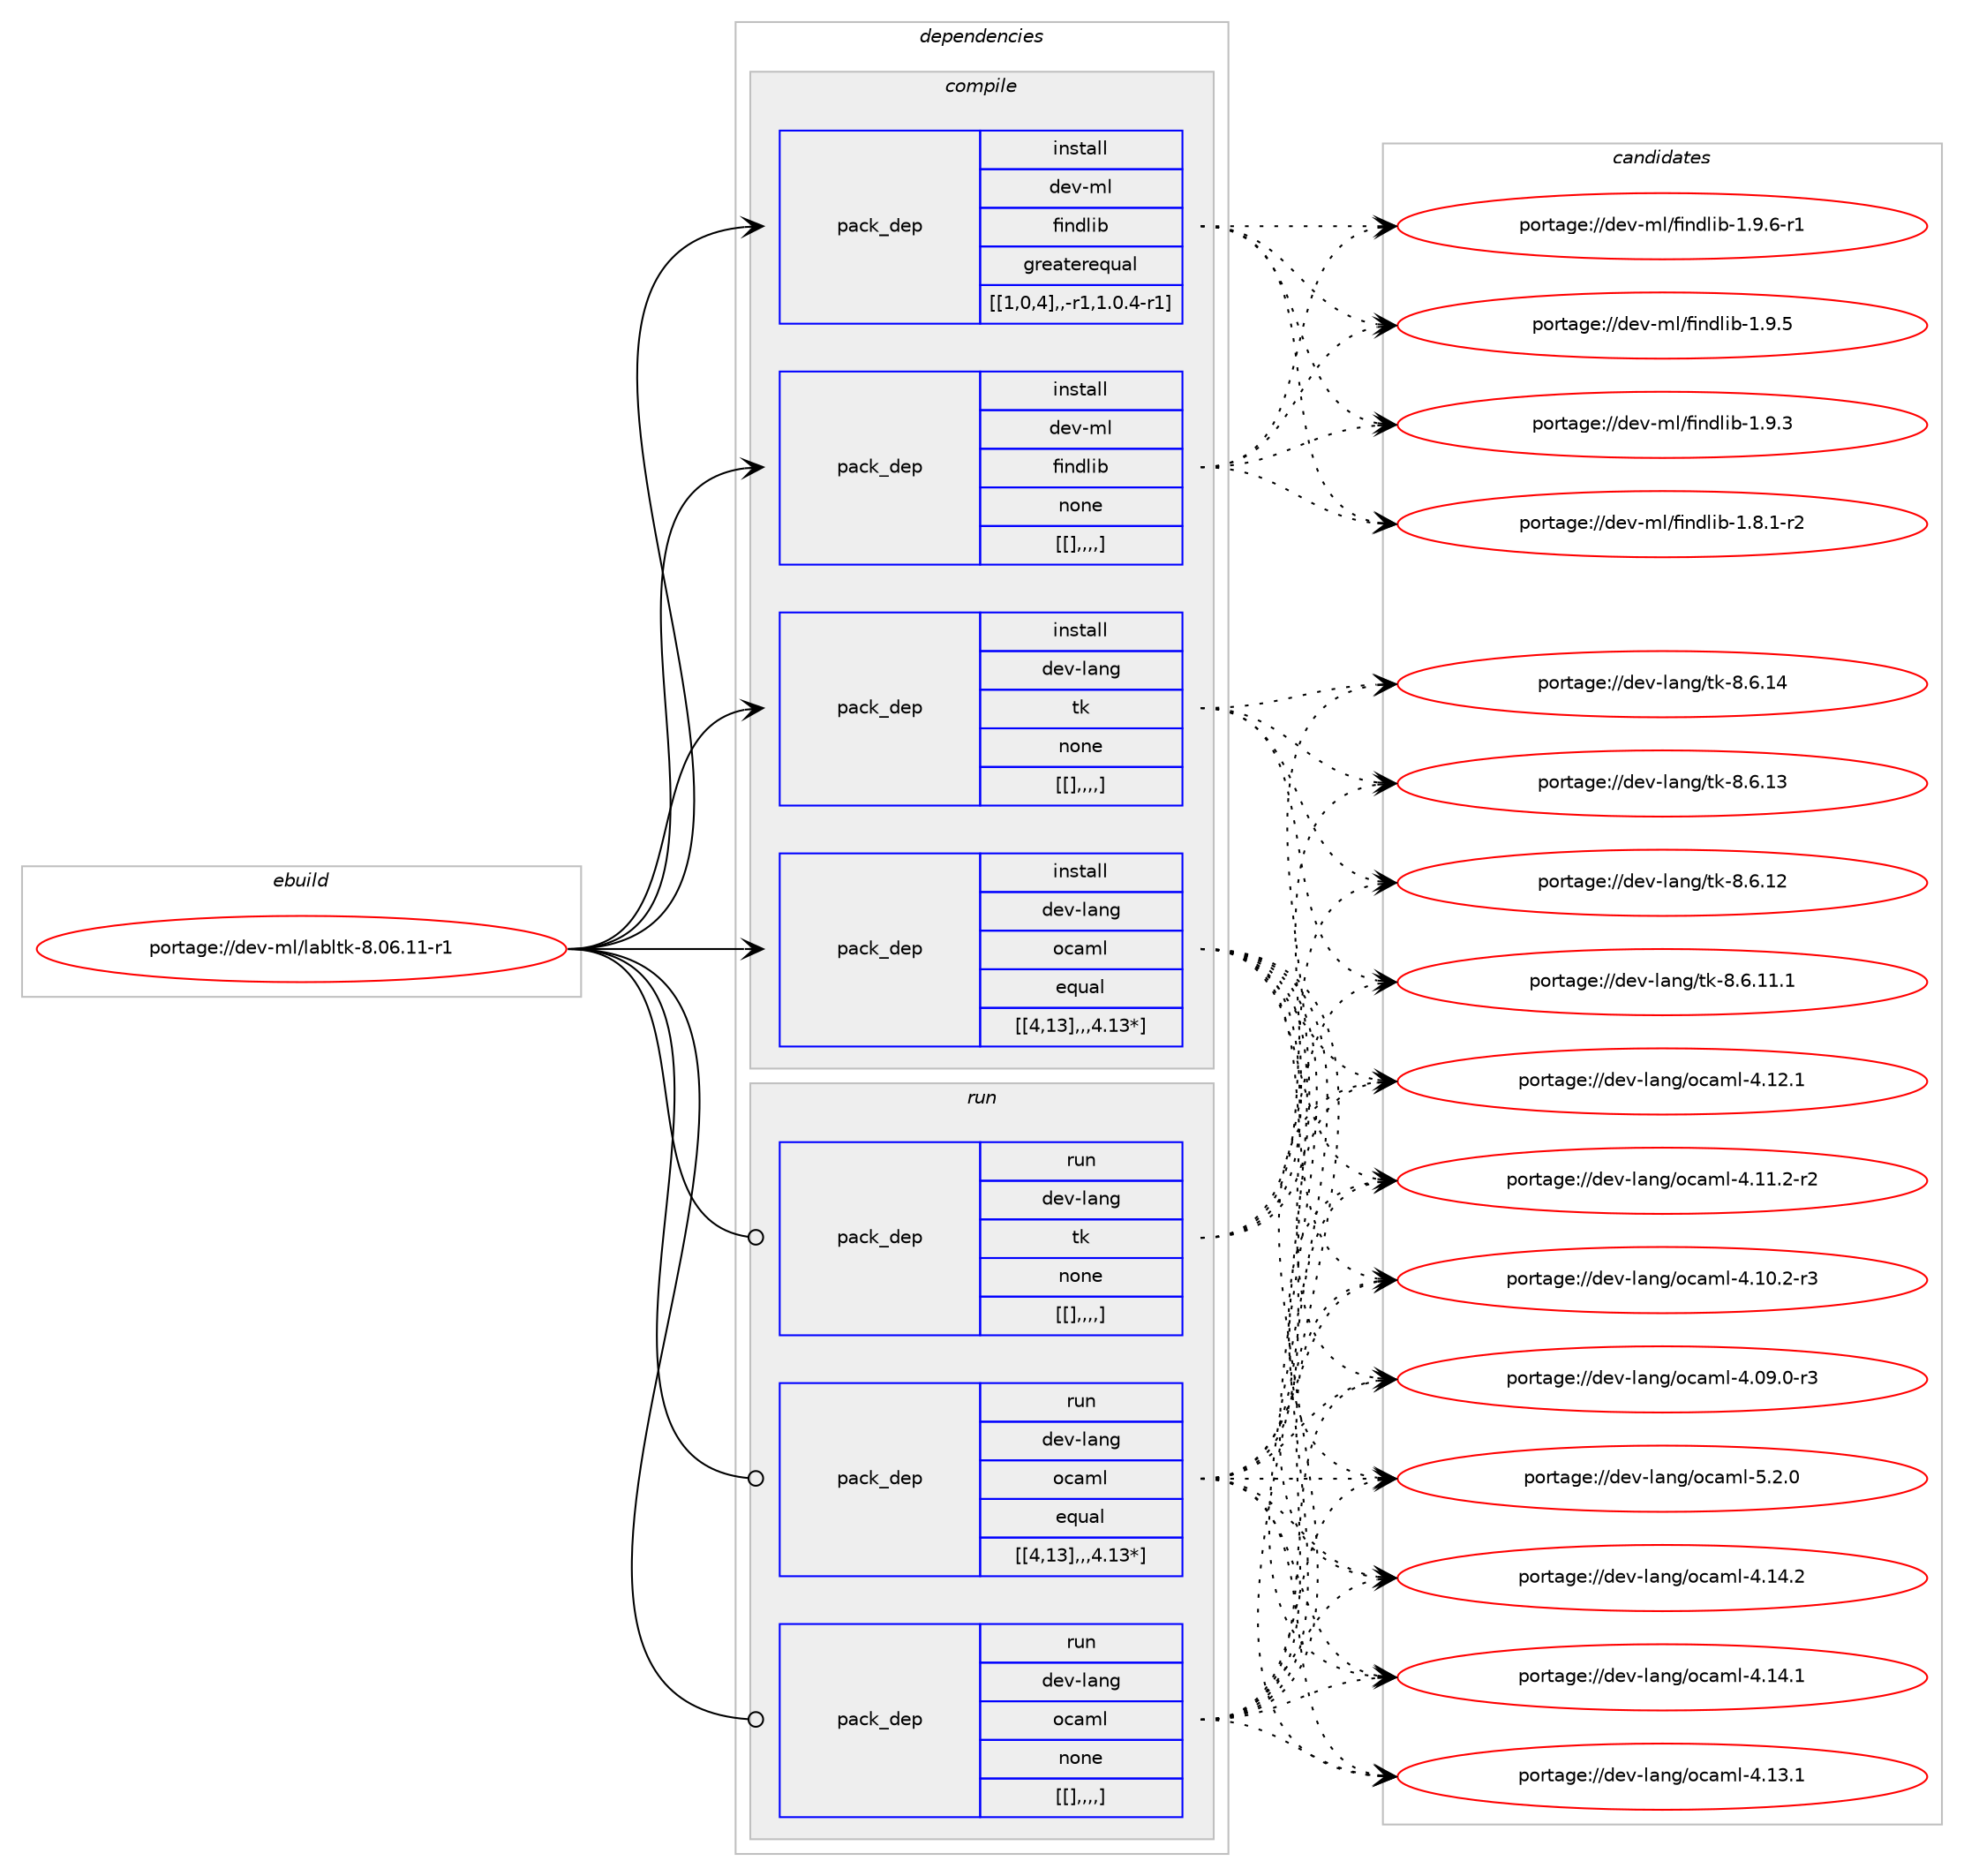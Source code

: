 digraph prolog {

# *************
# Graph options
# *************

newrank=true;
concentrate=true;
compound=true;
graph [rankdir=LR,fontname=Helvetica,fontsize=10,ranksep=1.5];#, ranksep=2.5, nodesep=0.2];
edge  [arrowhead=vee];
node  [fontname=Helvetica,fontsize=10];

# **********
# The ebuild
# **********

subgraph cluster_leftcol {
color=gray;
label=<<i>ebuild</i>>;
id [label="portage://dev-ml/labltk-8.06.11-r1", color=red, width=4, href="../dev-ml/labltk-8.06.11-r1.svg"];
}

# ****************
# The dependencies
# ****************

subgraph cluster_midcol {
color=gray;
label=<<i>dependencies</i>>;
subgraph cluster_compile {
fillcolor="#eeeeee";
style=filled;
label=<<i>compile</i>>;
subgraph pack89561 {
dependency120929 [label=<<TABLE BORDER="0" CELLBORDER="1" CELLSPACING="0" CELLPADDING="4" WIDTH="220"><TR><TD ROWSPAN="6" CELLPADDING="30">pack_dep</TD></TR><TR><TD WIDTH="110">install</TD></TR><TR><TD>dev-lang</TD></TR><TR><TD>ocaml</TD></TR><TR><TD>equal</TD></TR><TR><TD>[[4,13],,,4.13*]</TD></TR></TABLE>>, shape=none, color=blue];
}
id:e -> dependency120929:w [weight=20,style="solid",arrowhead="vee"];
subgraph pack89562 {
dependency120930 [label=<<TABLE BORDER="0" CELLBORDER="1" CELLSPACING="0" CELLPADDING="4" WIDTH="220"><TR><TD ROWSPAN="6" CELLPADDING="30">pack_dep</TD></TR><TR><TD WIDTH="110">install</TD></TR><TR><TD>dev-lang</TD></TR><TR><TD>tk</TD></TR><TR><TD>none</TD></TR><TR><TD>[[],,,,]</TD></TR></TABLE>>, shape=none, color=blue];
}
id:e -> dependency120930:w [weight=20,style="solid",arrowhead="vee"];
subgraph pack89563 {
dependency120931 [label=<<TABLE BORDER="0" CELLBORDER="1" CELLSPACING="0" CELLPADDING="4" WIDTH="220"><TR><TD ROWSPAN="6" CELLPADDING="30">pack_dep</TD></TR><TR><TD WIDTH="110">install</TD></TR><TR><TD>dev-ml</TD></TR><TR><TD>findlib</TD></TR><TR><TD>greaterequal</TD></TR><TR><TD>[[1,0,4],,-r1,1.0.4-r1]</TD></TR></TABLE>>, shape=none, color=blue];
}
id:e -> dependency120931:w [weight=20,style="solid",arrowhead="vee"];
subgraph pack89564 {
dependency120932 [label=<<TABLE BORDER="0" CELLBORDER="1" CELLSPACING="0" CELLPADDING="4" WIDTH="220"><TR><TD ROWSPAN="6" CELLPADDING="30">pack_dep</TD></TR><TR><TD WIDTH="110">install</TD></TR><TR><TD>dev-ml</TD></TR><TR><TD>findlib</TD></TR><TR><TD>none</TD></TR><TR><TD>[[],,,,]</TD></TR></TABLE>>, shape=none, color=blue];
}
id:e -> dependency120932:w [weight=20,style="solid",arrowhead="vee"];
}
subgraph cluster_compileandrun {
fillcolor="#eeeeee";
style=filled;
label=<<i>compile and run</i>>;
}
subgraph cluster_run {
fillcolor="#eeeeee";
style=filled;
label=<<i>run</i>>;
subgraph pack89565 {
dependency120933 [label=<<TABLE BORDER="0" CELLBORDER="1" CELLSPACING="0" CELLPADDING="4" WIDTH="220"><TR><TD ROWSPAN="6" CELLPADDING="30">pack_dep</TD></TR><TR><TD WIDTH="110">run</TD></TR><TR><TD>dev-lang</TD></TR><TR><TD>ocaml</TD></TR><TR><TD>equal</TD></TR><TR><TD>[[4,13],,,4.13*]</TD></TR></TABLE>>, shape=none, color=blue];
}
id:e -> dependency120933:w [weight=20,style="solid",arrowhead="odot"];
subgraph pack89566 {
dependency120934 [label=<<TABLE BORDER="0" CELLBORDER="1" CELLSPACING="0" CELLPADDING="4" WIDTH="220"><TR><TD ROWSPAN="6" CELLPADDING="30">pack_dep</TD></TR><TR><TD WIDTH="110">run</TD></TR><TR><TD>dev-lang</TD></TR><TR><TD>ocaml</TD></TR><TR><TD>none</TD></TR><TR><TD>[[],,,,]</TD></TR></TABLE>>, shape=none, color=blue];
}
id:e -> dependency120934:w [weight=20,style="solid",arrowhead="odot"];
subgraph pack89567 {
dependency120935 [label=<<TABLE BORDER="0" CELLBORDER="1" CELLSPACING="0" CELLPADDING="4" WIDTH="220"><TR><TD ROWSPAN="6" CELLPADDING="30">pack_dep</TD></TR><TR><TD WIDTH="110">run</TD></TR><TR><TD>dev-lang</TD></TR><TR><TD>tk</TD></TR><TR><TD>none</TD></TR><TR><TD>[[],,,,]</TD></TR></TABLE>>, shape=none, color=blue];
}
id:e -> dependency120935:w [weight=20,style="solid",arrowhead="odot"];
}
}

# **************
# The candidates
# **************

subgraph cluster_choices {
rank=same;
color=gray;
label=<<i>candidates</i>>;

subgraph choice89561 {
color=black;
nodesep=1;
choice1001011184510897110103471119997109108455346504648 [label="portage://dev-lang/ocaml-5.2.0", color=red, width=4,href="../dev-lang/ocaml-5.2.0.svg"];
choice100101118451089711010347111999710910845524649524650 [label="portage://dev-lang/ocaml-4.14.2", color=red, width=4,href="../dev-lang/ocaml-4.14.2.svg"];
choice100101118451089711010347111999710910845524649524649 [label="portage://dev-lang/ocaml-4.14.1", color=red, width=4,href="../dev-lang/ocaml-4.14.1.svg"];
choice100101118451089711010347111999710910845524649514649 [label="portage://dev-lang/ocaml-4.13.1", color=red, width=4,href="../dev-lang/ocaml-4.13.1.svg"];
choice100101118451089711010347111999710910845524649504649 [label="portage://dev-lang/ocaml-4.12.1", color=red, width=4,href="../dev-lang/ocaml-4.12.1.svg"];
choice1001011184510897110103471119997109108455246494946504511450 [label="portage://dev-lang/ocaml-4.11.2-r2", color=red, width=4,href="../dev-lang/ocaml-4.11.2-r2.svg"];
choice1001011184510897110103471119997109108455246494846504511451 [label="portage://dev-lang/ocaml-4.10.2-r3", color=red, width=4,href="../dev-lang/ocaml-4.10.2-r3.svg"];
choice1001011184510897110103471119997109108455246485746484511451 [label="portage://dev-lang/ocaml-4.09.0-r3", color=red, width=4,href="../dev-lang/ocaml-4.09.0-r3.svg"];
dependency120929:e -> choice1001011184510897110103471119997109108455346504648:w [style=dotted,weight="100"];
dependency120929:e -> choice100101118451089711010347111999710910845524649524650:w [style=dotted,weight="100"];
dependency120929:e -> choice100101118451089711010347111999710910845524649524649:w [style=dotted,weight="100"];
dependency120929:e -> choice100101118451089711010347111999710910845524649514649:w [style=dotted,weight="100"];
dependency120929:e -> choice100101118451089711010347111999710910845524649504649:w [style=dotted,weight="100"];
dependency120929:e -> choice1001011184510897110103471119997109108455246494946504511450:w [style=dotted,weight="100"];
dependency120929:e -> choice1001011184510897110103471119997109108455246494846504511451:w [style=dotted,weight="100"];
dependency120929:e -> choice1001011184510897110103471119997109108455246485746484511451:w [style=dotted,weight="100"];
}
subgraph choice89562 {
color=black;
nodesep=1;
choice10010111845108971101034711610745564654464952 [label="portage://dev-lang/tk-8.6.14", color=red, width=4,href="../dev-lang/tk-8.6.14.svg"];
choice10010111845108971101034711610745564654464951 [label="portage://dev-lang/tk-8.6.13", color=red, width=4,href="../dev-lang/tk-8.6.13.svg"];
choice10010111845108971101034711610745564654464950 [label="portage://dev-lang/tk-8.6.12", color=red, width=4,href="../dev-lang/tk-8.6.12.svg"];
choice100101118451089711010347116107455646544649494649 [label="portage://dev-lang/tk-8.6.11.1", color=red, width=4,href="../dev-lang/tk-8.6.11.1.svg"];
dependency120930:e -> choice10010111845108971101034711610745564654464952:w [style=dotted,weight="100"];
dependency120930:e -> choice10010111845108971101034711610745564654464951:w [style=dotted,weight="100"];
dependency120930:e -> choice10010111845108971101034711610745564654464950:w [style=dotted,weight="100"];
dependency120930:e -> choice100101118451089711010347116107455646544649494649:w [style=dotted,weight="100"];
}
subgraph choice89563 {
color=black;
nodesep=1;
choice1001011184510910847102105110100108105984549465746544511449 [label="portage://dev-ml/findlib-1.9.6-r1", color=red, width=4,href="../dev-ml/findlib-1.9.6-r1.svg"];
choice100101118451091084710210511010010810598454946574653 [label="portage://dev-ml/findlib-1.9.5", color=red, width=4,href="../dev-ml/findlib-1.9.5.svg"];
choice100101118451091084710210511010010810598454946574651 [label="portage://dev-ml/findlib-1.9.3", color=red, width=4,href="../dev-ml/findlib-1.9.3.svg"];
choice1001011184510910847102105110100108105984549465646494511450 [label="portage://dev-ml/findlib-1.8.1-r2", color=red, width=4,href="../dev-ml/findlib-1.8.1-r2.svg"];
dependency120931:e -> choice1001011184510910847102105110100108105984549465746544511449:w [style=dotted,weight="100"];
dependency120931:e -> choice100101118451091084710210511010010810598454946574653:w [style=dotted,weight="100"];
dependency120931:e -> choice100101118451091084710210511010010810598454946574651:w [style=dotted,weight="100"];
dependency120931:e -> choice1001011184510910847102105110100108105984549465646494511450:w [style=dotted,weight="100"];
}
subgraph choice89564 {
color=black;
nodesep=1;
choice1001011184510910847102105110100108105984549465746544511449 [label="portage://dev-ml/findlib-1.9.6-r1", color=red, width=4,href="../dev-ml/findlib-1.9.6-r1.svg"];
choice100101118451091084710210511010010810598454946574653 [label="portage://dev-ml/findlib-1.9.5", color=red, width=4,href="../dev-ml/findlib-1.9.5.svg"];
choice100101118451091084710210511010010810598454946574651 [label="portage://dev-ml/findlib-1.9.3", color=red, width=4,href="../dev-ml/findlib-1.9.3.svg"];
choice1001011184510910847102105110100108105984549465646494511450 [label="portage://dev-ml/findlib-1.8.1-r2", color=red, width=4,href="../dev-ml/findlib-1.8.1-r2.svg"];
dependency120932:e -> choice1001011184510910847102105110100108105984549465746544511449:w [style=dotted,weight="100"];
dependency120932:e -> choice100101118451091084710210511010010810598454946574653:w [style=dotted,weight="100"];
dependency120932:e -> choice100101118451091084710210511010010810598454946574651:w [style=dotted,weight="100"];
dependency120932:e -> choice1001011184510910847102105110100108105984549465646494511450:w [style=dotted,weight="100"];
}
subgraph choice89565 {
color=black;
nodesep=1;
choice1001011184510897110103471119997109108455346504648 [label="portage://dev-lang/ocaml-5.2.0", color=red, width=4,href="../dev-lang/ocaml-5.2.0.svg"];
choice100101118451089711010347111999710910845524649524650 [label="portage://dev-lang/ocaml-4.14.2", color=red, width=4,href="../dev-lang/ocaml-4.14.2.svg"];
choice100101118451089711010347111999710910845524649524649 [label="portage://dev-lang/ocaml-4.14.1", color=red, width=4,href="../dev-lang/ocaml-4.14.1.svg"];
choice100101118451089711010347111999710910845524649514649 [label="portage://dev-lang/ocaml-4.13.1", color=red, width=4,href="../dev-lang/ocaml-4.13.1.svg"];
choice100101118451089711010347111999710910845524649504649 [label="portage://dev-lang/ocaml-4.12.1", color=red, width=4,href="../dev-lang/ocaml-4.12.1.svg"];
choice1001011184510897110103471119997109108455246494946504511450 [label="portage://dev-lang/ocaml-4.11.2-r2", color=red, width=4,href="../dev-lang/ocaml-4.11.2-r2.svg"];
choice1001011184510897110103471119997109108455246494846504511451 [label="portage://dev-lang/ocaml-4.10.2-r3", color=red, width=4,href="../dev-lang/ocaml-4.10.2-r3.svg"];
choice1001011184510897110103471119997109108455246485746484511451 [label="portage://dev-lang/ocaml-4.09.0-r3", color=red, width=4,href="../dev-lang/ocaml-4.09.0-r3.svg"];
dependency120933:e -> choice1001011184510897110103471119997109108455346504648:w [style=dotted,weight="100"];
dependency120933:e -> choice100101118451089711010347111999710910845524649524650:w [style=dotted,weight="100"];
dependency120933:e -> choice100101118451089711010347111999710910845524649524649:w [style=dotted,weight="100"];
dependency120933:e -> choice100101118451089711010347111999710910845524649514649:w [style=dotted,weight="100"];
dependency120933:e -> choice100101118451089711010347111999710910845524649504649:w [style=dotted,weight="100"];
dependency120933:e -> choice1001011184510897110103471119997109108455246494946504511450:w [style=dotted,weight="100"];
dependency120933:e -> choice1001011184510897110103471119997109108455246494846504511451:w [style=dotted,weight="100"];
dependency120933:e -> choice1001011184510897110103471119997109108455246485746484511451:w [style=dotted,weight="100"];
}
subgraph choice89566 {
color=black;
nodesep=1;
choice1001011184510897110103471119997109108455346504648 [label="portage://dev-lang/ocaml-5.2.0", color=red, width=4,href="../dev-lang/ocaml-5.2.0.svg"];
choice100101118451089711010347111999710910845524649524650 [label="portage://dev-lang/ocaml-4.14.2", color=red, width=4,href="../dev-lang/ocaml-4.14.2.svg"];
choice100101118451089711010347111999710910845524649524649 [label="portage://dev-lang/ocaml-4.14.1", color=red, width=4,href="../dev-lang/ocaml-4.14.1.svg"];
choice100101118451089711010347111999710910845524649514649 [label="portage://dev-lang/ocaml-4.13.1", color=red, width=4,href="../dev-lang/ocaml-4.13.1.svg"];
choice100101118451089711010347111999710910845524649504649 [label="portage://dev-lang/ocaml-4.12.1", color=red, width=4,href="../dev-lang/ocaml-4.12.1.svg"];
choice1001011184510897110103471119997109108455246494946504511450 [label="portage://dev-lang/ocaml-4.11.2-r2", color=red, width=4,href="../dev-lang/ocaml-4.11.2-r2.svg"];
choice1001011184510897110103471119997109108455246494846504511451 [label="portage://dev-lang/ocaml-4.10.2-r3", color=red, width=4,href="../dev-lang/ocaml-4.10.2-r3.svg"];
choice1001011184510897110103471119997109108455246485746484511451 [label="portage://dev-lang/ocaml-4.09.0-r3", color=red, width=4,href="../dev-lang/ocaml-4.09.0-r3.svg"];
dependency120934:e -> choice1001011184510897110103471119997109108455346504648:w [style=dotted,weight="100"];
dependency120934:e -> choice100101118451089711010347111999710910845524649524650:w [style=dotted,weight="100"];
dependency120934:e -> choice100101118451089711010347111999710910845524649524649:w [style=dotted,weight="100"];
dependency120934:e -> choice100101118451089711010347111999710910845524649514649:w [style=dotted,weight="100"];
dependency120934:e -> choice100101118451089711010347111999710910845524649504649:w [style=dotted,weight="100"];
dependency120934:e -> choice1001011184510897110103471119997109108455246494946504511450:w [style=dotted,weight="100"];
dependency120934:e -> choice1001011184510897110103471119997109108455246494846504511451:w [style=dotted,weight="100"];
dependency120934:e -> choice1001011184510897110103471119997109108455246485746484511451:w [style=dotted,weight="100"];
}
subgraph choice89567 {
color=black;
nodesep=1;
choice10010111845108971101034711610745564654464952 [label="portage://dev-lang/tk-8.6.14", color=red, width=4,href="../dev-lang/tk-8.6.14.svg"];
choice10010111845108971101034711610745564654464951 [label="portage://dev-lang/tk-8.6.13", color=red, width=4,href="../dev-lang/tk-8.6.13.svg"];
choice10010111845108971101034711610745564654464950 [label="portage://dev-lang/tk-8.6.12", color=red, width=4,href="../dev-lang/tk-8.6.12.svg"];
choice100101118451089711010347116107455646544649494649 [label="portage://dev-lang/tk-8.6.11.1", color=red, width=4,href="../dev-lang/tk-8.6.11.1.svg"];
dependency120935:e -> choice10010111845108971101034711610745564654464952:w [style=dotted,weight="100"];
dependency120935:e -> choice10010111845108971101034711610745564654464951:w [style=dotted,weight="100"];
dependency120935:e -> choice10010111845108971101034711610745564654464950:w [style=dotted,weight="100"];
dependency120935:e -> choice100101118451089711010347116107455646544649494649:w [style=dotted,weight="100"];
}
}

}
